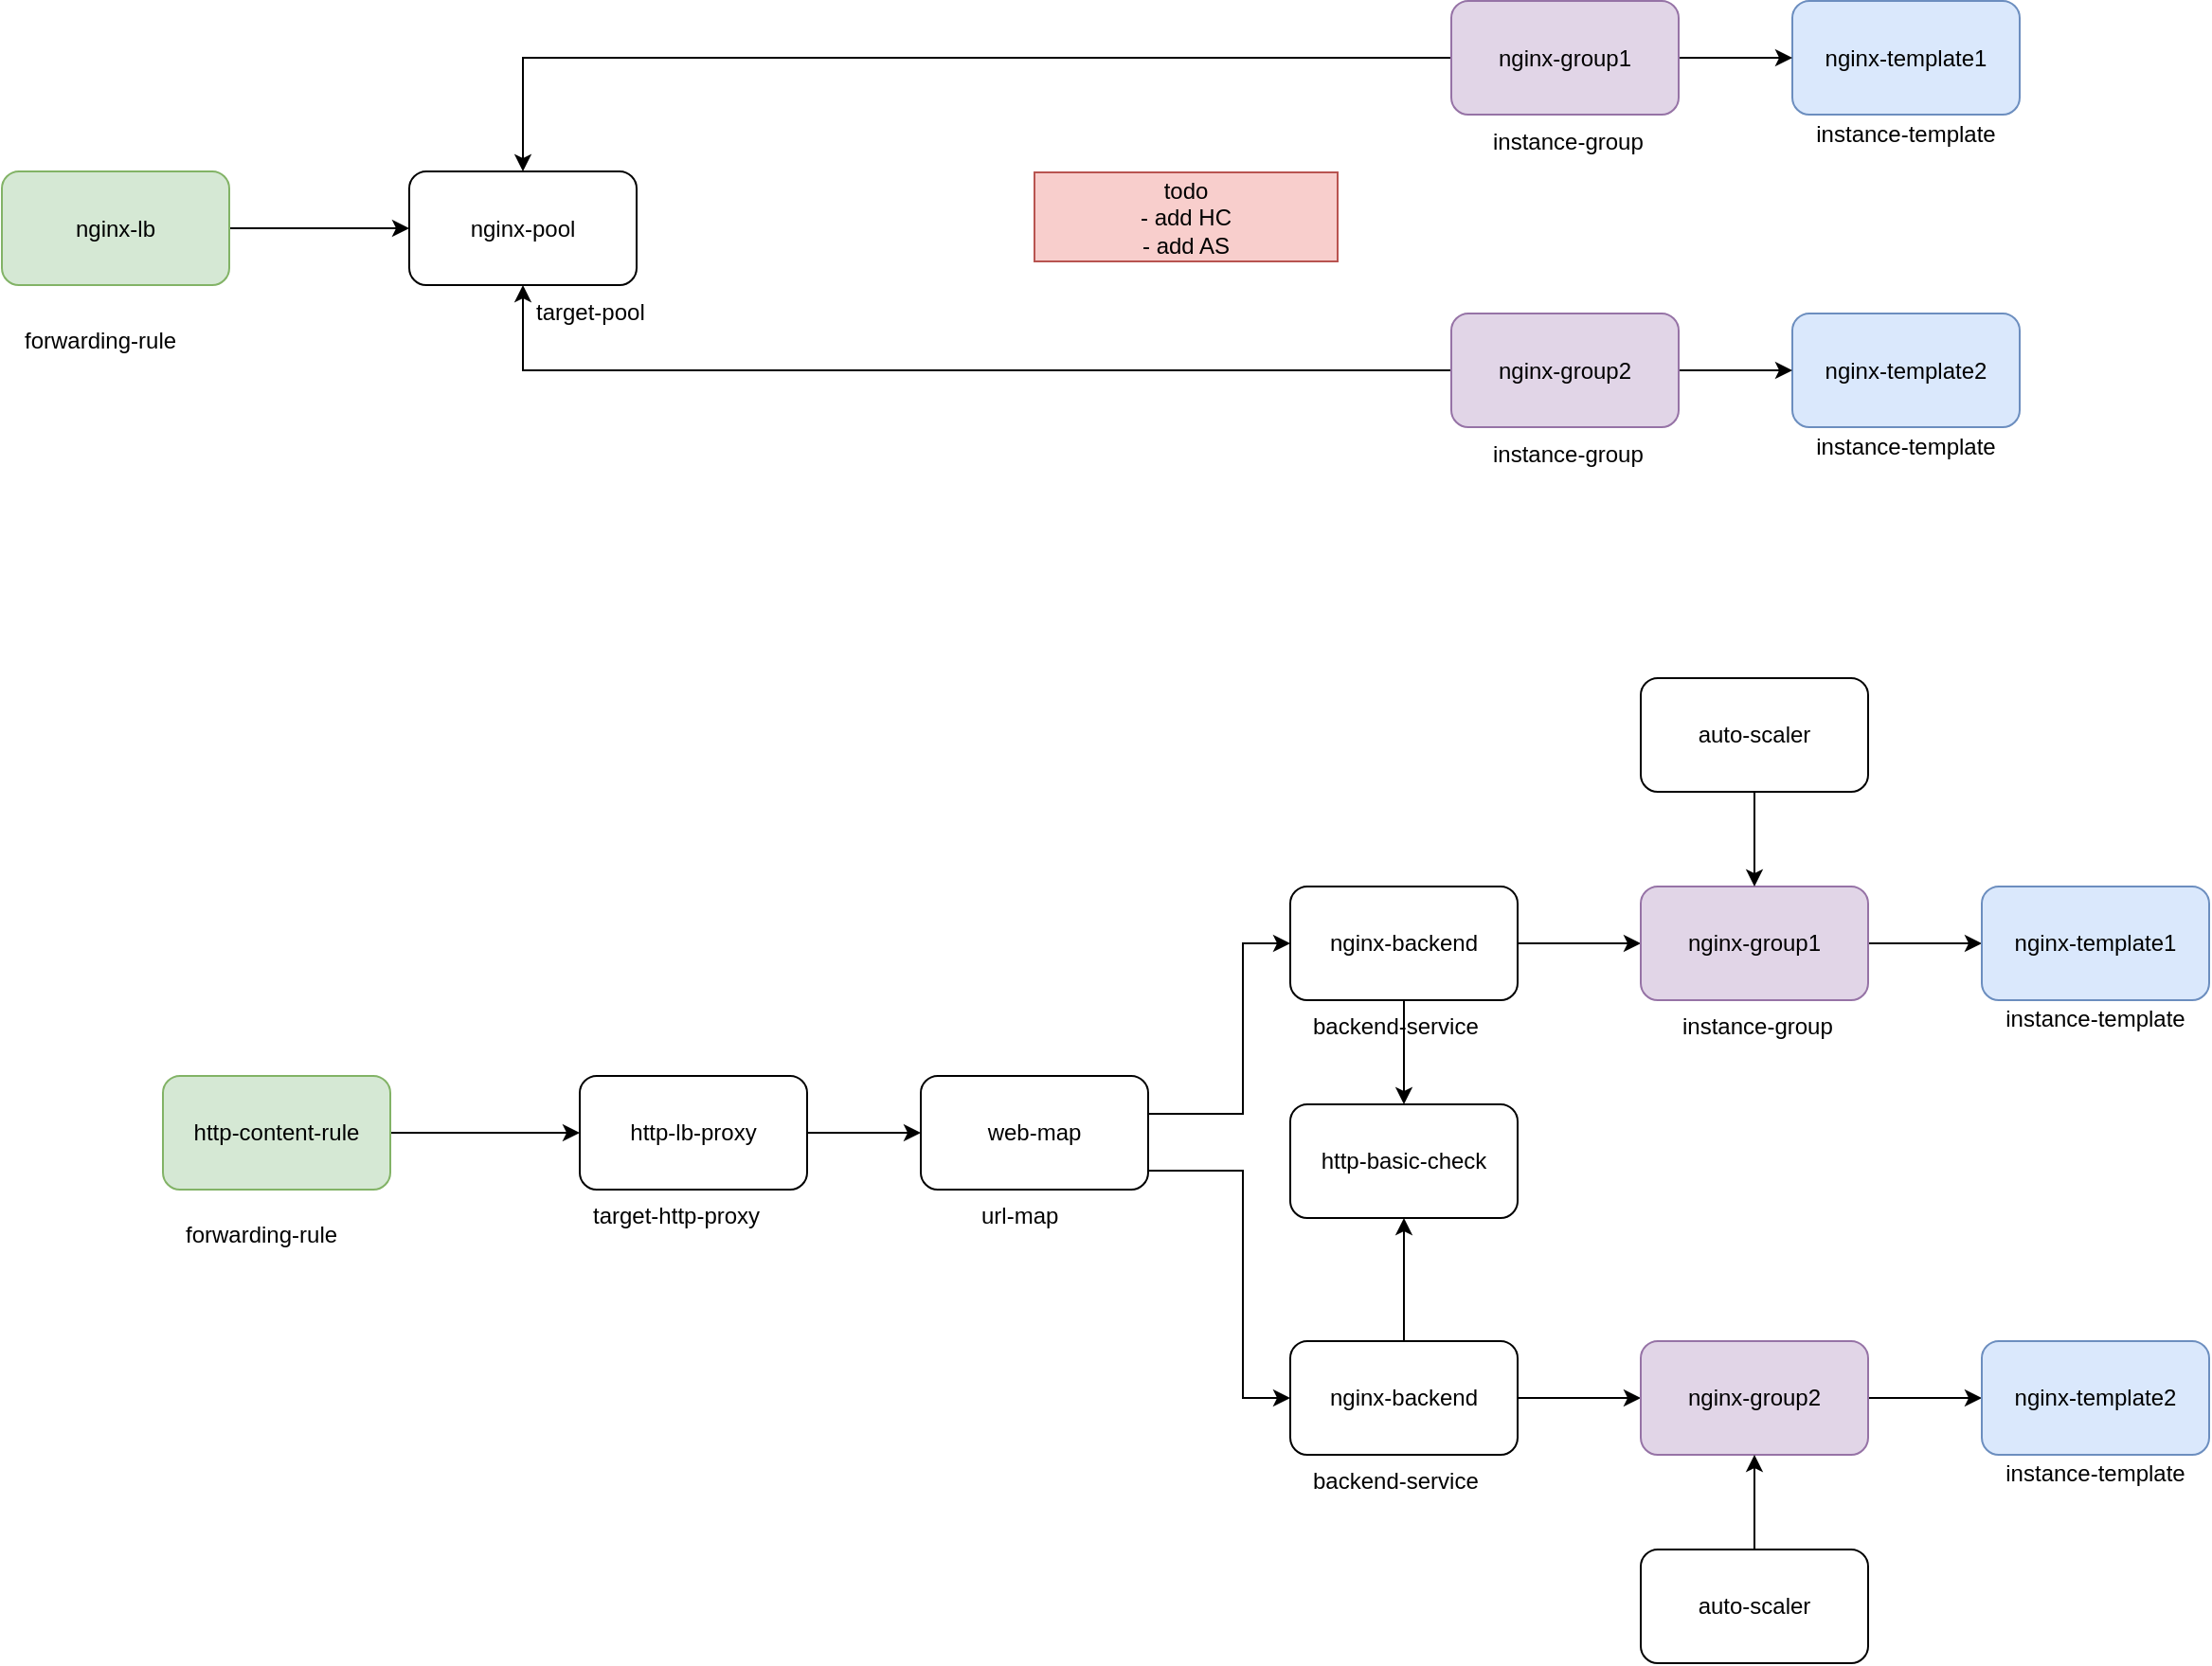 <mxfile version="10.5.7" type="github"><diagram id="ENLy8N57LWuTni4IWDTc" name="Page-1"><mxGraphModel dx="2034" dy="1155" grid="1" gridSize="10" guides="1" tooltips="1" connect="1" arrows="1" fold="1" page="1" pageScale="1" pageWidth="1654" pageHeight="1169" math="0" shadow="0"><root><mxCell id="0"/><mxCell id="1" parent="0"/><mxCell id="LJP7QpX35pehGBOV3t7R-1" value="&lt;span&gt;http-basic-check&lt;/span&gt;" style="rounded=1;whiteSpace=wrap;html=1;" parent="1" vertex="1"><mxGeometry x="705" y="735" width="120" height="60" as="geometry"/></mxCell><mxCell id="LJP7QpX35pehGBOV3t7R-43" style="edgeStyle=orthogonalEdgeStyle;orthogonalLoop=1;jettySize=auto;html=1;entryX=0;entryY=0.5;entryDx=0;entryDy=0;rounded=0;" parent="1" source="LJP7QpX35pehGBOV3t7R-2" target="LJP7QpX35pehGBOV3t7R-31" edge="1"><mxGeometry relative="1" as="geometry"/></mxCell><mxCell id="LJP7QpX35pehGBOV3t7R-2" value="&lt;span&gt;nginx-backend&lt;/span&gt;" style="rounded=1;whiteSpace=wrap;html=1;" parent="1" vertex="1"><mxGeometry x="705" y="620" width="120" height="60" as="geometry"/></mxCell><mxCell id="LJP7QpX35pehGBOV3t7R-6" style="edgeStyle=orthogonalEdgeStyle;rounded=0;orthogonalLoop=1;jettySize=auto;html=1;" parent="1" source="LJP7QpX35pehGBOV3t7R-4" target="LJP7QpX35pehGBOV3t7R-2" edge="1"><mxGeometry relative="1" as="geometry"><Array as="points"><mxPoint x="680" y="740"/><mxPoint x="680" y="650"/></Array></mxGeometry></mxCell><mxCell id="LJP7QpX35pehGBOV3t7R-48" style="edgeStyle=orthogonalEdgeStyle;rounded=0;orthogonalLoop=1;jettySize=auto;html=1;entryX=0;entryY=0.5;entryDx=0;entryDy=0;" parent="1" source="LJP7QpX35pehGBOV3t7R-4" target="LJP7QpX35pehGBOV3t7R-45" edge="1"><mxGeometry relative="1" as="geometry"><Array as="points"><mxPoint x="680" y="770"/><mxPoint x="680" y="890"/></Array></mxGeometry></mxCell><mxCell id="LJP7QpX35pehGBOV3t7R-4" value="&lt;span&gt;web-map&lt;/span&gt;&lt;br&gt;" style="rounded=1;whiteSpace=wrap;html=1;" parent="1" vertex="1"><mxGeometry x="510" y="720" width="120" height="60" as="geometry"/></mxCell><mxCell id="LJP7QpX35pehGBOV3t7R-9" style="edgeStyle=orthogonalEdgeStyle;rounded=0;orthogonalLoop=1;jettySize=auto;html=1;entryX=0;entryY=0.5;entryDx=0;entryDy=0;" parent="1" source="LJP7QpX35pehGBOV3t7R-8" target="LJP7QpX35pehGBOV3t7R-4" edge="1"><mxGeometry relative="1" as="geometry"/></mxCell><mxCell id="LJP7QpX35pehGBOV3t7R-8" value="&lt;span&gt;http-lb-proxy &lt;/span&gt;&lt;br&gt;" style="rounded=1;whiteSpace=wrap;html=1;" parent="1" vertex="1"><mxGeometry x="330" y="720" width="120" height="60" as="geometry"/></mxCell><mxCell id="LJP7QpX35pehGBOV3t7R-10" value="&lt;span&gt;nginx-template1&lt;/span&gt;" style="rounded=1;whiteSpace=wrap;html=1;fillColor=#dae8fc;strokeColor=#6c8ebf;" parent="1" vertex="1"><mxGeometry x="970" y="152.5" width="120" height="60" as="geometry"/></mxCell><mxCell id="LJP7QpX35pehGBOV3t7R-11" value="&lt;span&gt;instance-template&lt;/span&gt;" style="text;html=1;strokeColor=none;fillColor=none;align=center;verticalAlign=middle;whiteSpace=wrap;rounded=0;" parent="1" vertex="1"><mxGeometry x="980" y="212.5" width="100" height="20" as="geometry"/></mxCell><mxCell id="LJP7QpX35pehGBOV3t7R-12" value="&lt;span&gt;nginx-pool&lt;/span&gt;" style="rounded=1;whiteSpace=wrap;html=1;" parent="1" vertex="1"><mxGeometry x="240" y="242.5" width="120" height="60" as="geometry"/></mxCell><mxCell id="LJP7QpX35pehGBOV3t7R-13" value="target-pool" style="text;html=1;" parent="1" vertex="1"><mxGeometry x="305" y="302.5" width="60" height="30" as="geometry"/></mxCell><mxCell id="LJP7QpX35pehGBOV3t7R-21" style="edgeStyle=orthogonalEdgeStyle;rounded=0;orthogonalLoop=1;jettySize=auto;html=1;entryX=0;entryY=0.5;entryDx=0;entryDy=0;" parent="1" source="LJP7QpX35pehGBOV3t7R-14" target="LJP7QpX35pehGBOV3t7R-10" edge="1"><mxGeometry relative="1" as="geometry"/></mxCell><mxCell id="LJP7QpX35pehGBOV3t7R-22" style="edgeStyle=orthogonalEdgeStyle;rounded=0;orthogonalLoop=1;jettySize=auto;html=1;" parent="1" source="LJP7QpX35pehGBOV3t7R-14" target="LJP7QpX35pehGBOV3t7R-12" edge="1"><mxGeometry relative="1" as="geometry"><Array as="points"><mxPoint x="300" y="183"/></Array></mxGeometry></mxCell><mxCell id="LJP7QpX35pehGBOV3t7R-14" value="&lt;span&gt;nginx-group1&lt;/span&gt;" style="rounded=1;whiteSpace=wrap;html=1;fillColor=#e1d5e7;strokeColor=#9673a6;" parent="1" vertex="1"><mxGeometry x="790" y="152.5" width="120" height="60" as="geometry"/></mxCell><mxCell id="LJP7QpX35pehGBOV3t7R-15" value="instance-group" style="text;html=1;" parent="1" vertex="1"><mxGeometry x="810" y="212.5" width="100" height="30" as="geometry"/></mxCell><mxCell id="LJP7QpX35pehGBOV3t7R-20" style="edgeStyle=orthogonalEdgeStyle;rounded=0;orthogonalLoop=1;jettySize=auto;html=1;entryX=0;entryY=0.5;entryDx=0;entryDy=0;" parent="1" source="LJP7QpX35pehGBOV3t7R-16" target="LJP7QpX35pehGBOV3t7R-12" edge="1"><mxGeometry relative="1" as="geometry"/></mxCell><mxCell id="LJP7QpX35pehGBOV3t7R-16" value="&lt;span&gt;nginx-lb&lt;/span&gt;" style="rounded=1;whiteSpace=wrap;html=1;fillColor=#d5e8d4;strokeColor=#82b366;" parent="1" vertex="1"><mxGeometry x="25" y="242.5" width="120" height="60" as="geometry"/></mxCell><mxCell id="LJP7QpX35pehGBOV3t7R-19" value="forwarding-rule" style="text;html=1;" parent="1" vertex="1"><mxGeometry x="35" y="317.5" width="90" height="30" as="geometry"/></mxCell><mxCell id="LJP7QpX35pehGBOV3t7R-23" value="&lt;span&gt;nginx-template2&lt;/span&gt;" style="rounded=1;whiteSpace=wrap;html=1;fillColor=#dae8fc;strokeColor=#6c8ebf;" parent="1" vertex="1"><mxGeometry x="970" y="317.5" width="120" height="60" as="geometry"/></mxCell><mxCell id="LJP7QpX35pehGBOV3t7R-24" value="&lt;span&gt;instance-template&lt;/span&gt;" style="text;html=1;strokeColor=none;fillColor=none;align=center;verticalAlign=middle;whiteSpace=wrap;rounded=0;" parent="1" vertex="1"><mxGeometry x="980" y="377.5" width="100" height="20" as="geometry"/></mxCell><mxCell id="LJP7QpX35pehGBOV3t7R-25" style="edgeStyle=orthogonalEdgeStyle;rounded=0;orthogonalLoop=1;jettySize=auto;html=1;entryX=0;entryY=0.5;entryDx=0;entryDy=0;" parent="1" source="LJP7QpX35pehGBOV3t7R-26" target="LJP7QpX35pehGBOV3t7R-23" edge="1"><mxGeometry relative="1" as="geometry"/></mxCell><mxCell id="LJP7QpX35pehGBOV3t7R-28" style="edgeStyle=orthogonalEdgeStyle;rounded=0;orthogonalLoop=1;jettySize=auto;html=1;entryX=0.5;entryY=1;entryDx=0;entryDy=0;" parent="1" source="LJP7QpX35pehGBOV3t7R-26" target="LJP7QpX35pehGBOV3t7R-12" edge="1"><mxGeometry relative="1" as="geometry"/></mxCell><mxCell id="LJP7QpX35pehGBOV3t7R-26" value="&lt;span&gt;nginx-group2&lt;/span&gt;" style="rounded=1;whiteSpace=wrap;html=1;fillColor=#e1d5e7;strokeColor=#9673a6;" parent="1" vertex="1"><mxGeometry x="790" y="317.5" width="120" height="60" as="geometry"/></mxCell><mxCell id="LJP7QpX35pehGBOV3t7R-27" value="instance-group" style="text;html=1;" parent="1" vertex="1"><mxGeometry x="810" y="377.5" width="100" height="30" as="geometry"/></mxCell><mxCell id="LJP7QpX35pehGBOV3t7R-56" style="edgeStyle=orthogonalEdgeStyle;rounded=0;orthogonalLoop=1;jettySize=auto;html=1;entryX=0;entryY=0.5;entryDx=0;entryDy=0;" parent="1" source="LJP7QpX35pehGBOV3t7R-31" target="LJP7QpX35pehGBOV3t7R-51" edge="1"><mxGeometry relative="1" as="geometry"/></mxCell><mxCell id="LJP7QpX35pehGBOV3t7R-31" value="&lt;span&gt;nginx-group1&lt;/span&gt;" style="rounded=1;whiteSpace=wrap;html=1;fillColor=#e1d5e7;strokeColor=#9673a6;" parent="1" vertex="1"><mxGeometry x="890" y="620" width="120" height="60" as="geometry"/></mxCell><mxCell id="LJP7QpX35pehGBOV3t7R-32" value="instance-group" style="text;html=1;" parent="1" vertex="1"><mxGeometry x="910" y="680" width="100" height="30" as="geometry"/></mxCell><mxCell id="LJP7QpX35pehGBOV3t7R-37" value="backend-service" style="text;html=1;" parent="1" vertex="1"><mxGeometry x="715" y="680" width="110" height="30" as="geometry"/></mxCell><mxCell id="LJP7QpX35pehGBOV3t7R-38" value="url-map" style="text;html=1;" parent="1" vertex="1"><mxGeometry x="540" y="780" width="70" height="30" as="geometry"/></mxCell><mxCell id="LJP7QpX35pehGBOV3t7R-39" value="target-http-proxy" style="text;html=1;" parent="1" vertex="1"><mxGeometry x="335" y="780" width="120" height="30" as="geometry"/></mxCell><mxCell id="LJP7QpX35pehGBOV3t7R-42" style="edgeStyle=orthogonalEdgeStyle;rounded=0;orthogonalLoop=1;jettySize=auto;html=1;entryX=0;entryY=0.5;entryDx=0;entryDy=0;" parent="1" source="LJP7QpX35pehGBOV3t7R-40" target="LJP7QpX35pehGBOV3t7R-8" edge="1"><mxGeometry relative="1" as="geometry"/></mxCell><mxCell id="LJP7QpX35pehGBOV3t7R-40" value="&lt;span&gt;http-content-rule&lt;/span&gt;" style="rounded=1;whiteSpace=wrap;html=1;fillColor=#d5e8d4;strokeColor=#82b366;" parent="1" vertex="1"><mxGeometry x="110" y="720" width="120" height="60" as="geometry"/></mxCell><mxCell id="LJP7QpX35pehGBOV3t7R-41" value="forwarding-rule" style="text;html=1;" parent="1" vertex="1"><mxGeometry x="120" y="790" width="110" height="30" as="geometry"/></mxCell><mxCell id="LJP7QpX35pehGBOV3t7R-44" style="edgeStyle=orthogonalEdgeStyle;orthogonalLoop=1;jettySize=auto;html=1;entryX=0;entryY=0.5;entryDx=0;entryDy=0;rounded=0;" parent="1" source="LJP7QpX35pehGBOV3t7R-45" target="LJP7QpX35pehGBOV3t7R-46" edge="1"><mxGeometry relative="1" as="geometry"/></mxCell><mxCell id="LJP7QpX35pehGBOV3t7R-49" style="edgeStyle=orthogonalEdgeStyle;rounded=0;orthogonalLoop=1;jettySize=auto;html=1;entryX=0.5;entryY=1;entryDx=0;entryDy=0;" parent="1" source="LJP7QpX35pehGBOV3t7R-45" target="LJP7QpX35pehGBOV3t7R-1" edge="1"><mxGeometry relative="1" as="geometry"/></mxCell><mxCell id="LJP7QpX35pehGBOV3t7R-45" value="&lt;span&gt;nginx-backend&lt;/span&gt;" style="rounded=1;whiteSpace=wrap;html=1;" parent="1" vertex="1"><mxGeometry x="705" y="860" width="120" height="60" as="geometry"/></mxCell><mxCell id="LJP7QpX35pehGBOV3t7R-55" style="edgeStyle=orthogonalEdgeStyle;rounded=0;orthogonalLoop=1;jettySize=auto;html=1;" parent="1" source="LJP7QpX35pehGBOV3t7R-46" target="LJP7QpX35pehGBOV3t7R-53" edge="1"><mxGeometry relative="1" as="geometry"/></mxCell><mxCell id="LJP7QpX35pehGBOV3t7R-46" value="&lt;span&gt;nginx-group2&lt;/span&gt;" style="rounded=1;whiteSpace=wrap;html=1;fillColor=#e1d5e7;strokeColor=#9673a6;" parent="1" vertex="1"><mxGeometry x="890" y="860" width="120" height="60" as="geometry"/></mxCell><mxCell id="LJP7QpX35pehGBOV3t7R-47" value="backend-service" style="text;html=1;" parent="1" vertex="1"><mxGeometry x="715" y="920" width="110" height="30" as="geometry"/></mxCell><mxCell id="LJP7QpX35pehGBOV3t7R-50" style="edgeStyle=orthogonalEdgeStyle;rounded=0;orthogonalLoop=1;jettySize=auto;html=1;entryX=0.5;entryY=0;entryDx=0;entryDy=0;exitX=0.5;exitY=0;exitDx=0;exitDy=0;" parent="1" source="LJP7QpX35pehGBOV3t7R-37" target="LJP7QpX35pehGBOV3t7R-1" edge="1"><mxGeometry relative="1" as="geometry"><mxPoint x="775" y="870" as="sourcePoint"/><mxPoint x="775" y="805.333" as="targetPoint"/><Array as="points"><mxPoint x="765" y="680"/></Array></mxGeometry></mxCell><mxCell id="LJP7QpX35pehGBOV3t7R-51" value="&lt;span&gt;nginx-template1&lt;/span&gt;" style="rounded=1;whiteSpace=wrap;html=1;fillColor=#dae8fc;strokeColor=#6c8ebf;" parent="1" vertex="1"><mxGeometry x="1070" y="620" width="120" height="60" as="geometry"/></mxCell><mxCell id="LJP7QpX35pehGBOV3t7R-52" value="&lt;span&gt;instance-template&lt;/span&gt;" style="text;html=1;strokeColor=none;fillColor=none;align=center;verticalAlign=middle;whiteSpace=wrap;rounded=0;" parent="1" vertex="1"><mxGeometry x="1080" y="680" width="100" height="20" as="geometry"/></mxCell><mxCell id="LJP7QpX35pehGBOV3t7R-53" value="&lt;span&gt;nginx-template2&lt;/span&gt;" style="rounded=1;whiteSpace=wrap;html=1;fillColor=#dae8fc;strokeColor=#6c8ebf;" parent="1" vertex="1"><mxGeometry x="1070" y="860" width="120" height="60" as="geometry"/></mxCell><mxCell id="LJP7QpX35pehGBOV3t7R-54" value="&lt;span&gt;instance-template&lt;/span&gt;" style="text;html=1;strokeColor=none;fillColor=none;align=center;verticalAlign=middle;whiteSpace=wrap;rounded=0;" parent="1" vertex="1"><mxGeometry x="1080" y="920" width="100" height="20" as="geometry"/></mxCell><mxCell id="yQmDAVLW--fLlgNQnE45-2" style="edgeStyle=orthogonalEdgeStyle;rounded=0;orthogonalLoop=1;jettySize=auto;html=1;entryX=0.5;entryY=0;entryDx=0;entryDy=0;" edge="1" parent="1" source="yQmDAVLW--fLlgNQnE45-1" target="LJP7QpX35pehGBOV3t7R-31"><mxGeometry relative="1" as="geometry"/></mxCell><mxCell id="yQmDAVLW--fLlgNQnE45-1" value="auto-scaler" style="rounded=1;whiteSpace=wrap;html=1;" vertex="1" parent="1"><mxGeometry x="890" y="510" width="120" height="60" as="geometry"/></mxCell><mxCell id="yQmDAVLW--fLlgNQnE45-4" style="edgeStyle=orthogonalEdgeStyle;rounded=0;orthogonalLoop=1;jettySize=auto;html=1;entryX=0.5;entryY=1;entryDx=0;entryDy=0;" edge="1" parent="1" source="yQmDAVLW--fLlgNQnE45-3" target="LJP7QpX35pehGBOV3t7R-46"><mxGeometry relative="1" as="geometry"/></mxCell><mxCell id="yQmDAVLW--fLlgNQnE45-3" value="auto-scaler" style="rounded=1;whiteSpace=wrap;html=1;" vertex="1" parent="1"><mxGeometry x="890" y="970" width="120" height="60" as="geometry"/></mxCell><mxCell id="yQmDAVLW--fLlgNQnE45-5" value="todo &lt;br&gt;- add HC&lt;br&gt;- add AS&lt;br&gt;" style="text;html=1;strokeColor=#b85450;fillColor=#f8cecc;align=center;verticalAlign=middle;whiteSpace=wrap;rounded=0;" vertex="1" parent="1"><mxGeometry x="570" y="243" width="160" height="47" as="geometry"/></mxCell></root></mxGraphModel></diagram></mxfile>